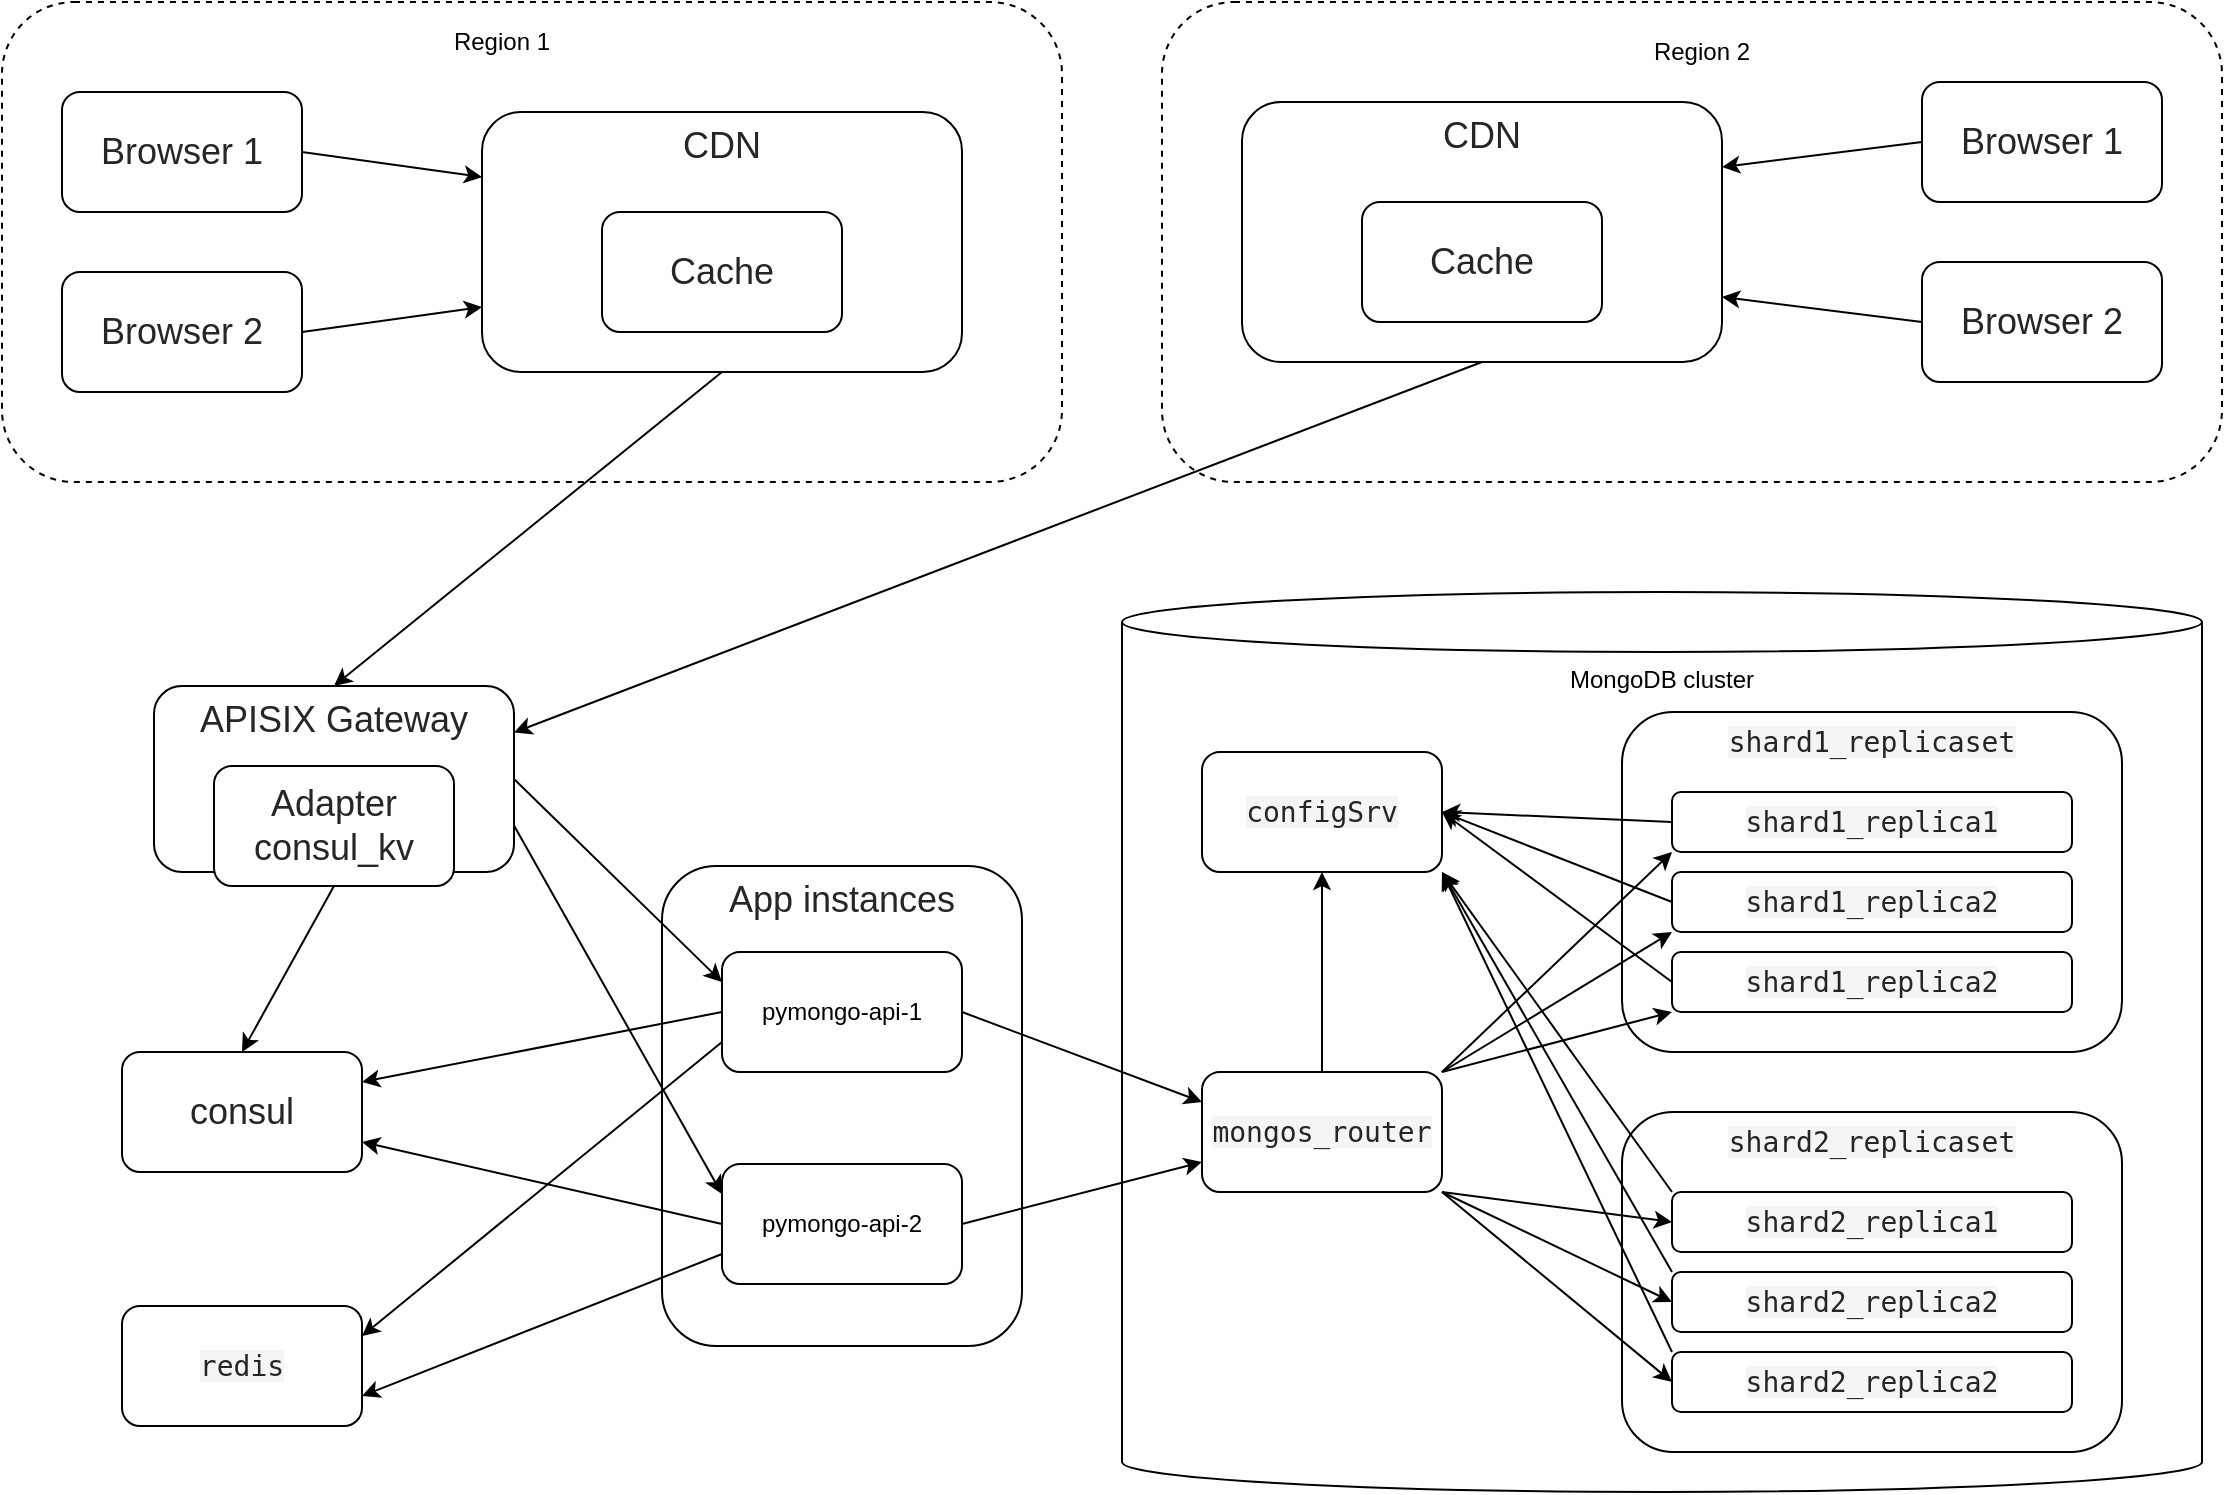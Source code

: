 <mxfile version="24.7.5">
  <diagram name="Page-1" id="-H_mtQnk-PTXWXPvYvuk">
    <mxGraphModel dx="1728" dy="1003" grid="1" gridSize="10" guides="1" tooltips="1" connect="1" arrows="1" fold="1" page="1" pageScale="1" pageWidth="1169" pageHeight="827" math="0" shadow="0">
      <root>
        <mxCell id="0" />
        <mxCell id="1" parent="0" />
        <mxCell id="dtoNTt4in4D0WKRWiqZ1-18" value="" style="rounded=1;whiteSpace=wrap;html=1;dashed=1;" vertex="1" parent="1">
          <mxGeometry x="610" y="25" width="530" height="240" as="geometry" />
        </mxCell>
        <mxCell id="dtoNTt4in4D0WKRWiqZ1-15" value="&lt;span style=&quot;color: rgba(0, 0, 0, 0.85); font-family: &amp;quot;YS Text&amp;quot;, Arial, Helvetica, sans-serif; font-size: 18px; text-align: start; white-space-collapse: preserve; background-color: rgb(255, 255, 255);&quot;&gt;App instances&lt;/span&gt;" style="rounded=1;whiteSpace=wrap;html=1;horizontal=1;verticalAlign=top;" vertex="1" parent="1">
          <mxGeometry x="360" y="457" width="180" height="240" as="geometry" />
        </mxCell>
        <mxCell id="zA23MoTUsTF4_91t8viU-2" value="MongoDB cluster" style="shape=cylinder3;whiteSpace=wrap;html=1;boundedLbl=1;backgroundOutline=1;size=15;horizontal=1;verticalAlign=top;" parent="1" vertex="1">
          <mxGeometry x="590" y="320" width="540" height="450" as="geometry" />
        </mxCell>
        <mxCell id="zA23MoTUsTF4_91t8viU-3" value="pymongo-api-2" style="rounded=1;whiteSpace=wrap;html=1;" parent="1" vertex="1">
          <mxGeometry x="390" y="606" width="120" height="60" as="geometry" />
        </mxCell>
        <mxCell id="ZYVLkI66V9kao3T13x34-1" value="&lt;span style=&quot;color: rgba(0, 0, 0, 0.85); font-family: Menlo, &amp;quot;Ubuntu Mono&amp;quot;, consolas, source-code-pro, monospace; font-size: 14px; text-align: start; white-space: pre; background-color: rgb(245, 245, 245);&quot;&gt;mongos_router&lt;/span&gt;" style="rounded=1;whiteSpace=wrap;html=1;" parent="1" vertex="1">
          <mxGeometry x="630" y="560" width="120" height="60" as="geometry" />
        </mxCell>
        <mxCell id="ZYVLkI66V9kao3T13x34-2" value="&lt;span style=&quot;color: rgba(0, 0, 0, 0.85); font-family: Menlo, &amp;quot;Ubuntu Mono&amp;quot;, consolas, source-code-pro, monospace; font-size: 14px; text-align: start; white-space: pre; background-color: rgb(245, 245, 245);&quot;&gt;configSrv&lt;/span&gt;" style="rounded=1;whiteSpace=wrap;html=1;" parent="1" vertex="1">
          <mxGeometry x="630" y="400" width="120" height="60" as="geometry" />
        </mxCell>
        <mxCell id="ZYVLkI66V9kao3T13x34-3" value="&lt;span style=&quot;color: rgba(0, 0, 0, 0.85); font-family: Menlo, &amp;quot;Ubuntu Mono&amp;quot;, consolas, source-code-pro, monospace; font-size: 14px; text-align: start; white-space: pre; background-color: rgb(245, 245, 245);&quot;&gt;shard1_replicaset&lt;/span&gt;" style="rounded=1;whiteSpace=wrap;html=1;verticalAlign=top;" parent="1" vertex="1">
          <mxGeometry x="840" y="380" width="250" height="170" as="geometry" />
        </mxCell>
        <mxCell id="ZYVLkI66V9kao3T13x34-4" value="&lt;span style=&quot;color: rgba(0, 0, 0, 0.85); font-family: Menlo, &amp;quot;Ubuntu Mono&amp;quot;, consolas, source-code-pro, monospace; font-size: 14px; text-align: start; white-space: pre; background-color: rgb(245, 245, 245);&quot;&gt;shard2_replicaset&lt;/span&gt;" style="rounded=1;whiteSpace=wrap;html=1;verticalAlign=top;" parent="1" vertex="1">
          <mxGeometry x="840" y="580" width="250" height="170" as="geometry" />
        </mxCell>
        <mxCell id="ZYVLkI66V9kao3T13x34-8" value="" style="endArrow=classic;html=1;rounded=0;entryX=0.5;entryY=1;entryDx=0;entryDy=0;exitX=0.5;exitY=0;exitDx=0;exitDy=0;" parent="1" source="ZYVLkI66V9kao3T13x34-1" target="ZYVLkI66V9kao3T13x34-2" edge="1">
          <mxGeometry width="50" height="50" relative="1" as="geometry">
            <mxPoint x="640" y="590" as="sourcePoint" />
            <mxPoint x="690" y="540" as="targetPoint" />
          </mxGeometry>
        </mxCell>
        <mxCell id="ZYVLkI66V9kao3T13x34-9" value="" style="endArrow=classic;html=1;rounded=0;entryX=1;entryY=0.5;entryDx=0;entryDy=0;exitX=0;exitY=0.5;exitDx=0;exitDy=0;" parent="1" source="N1ZLS46cr1WFMZYnZoN0-2" target="ZYVLkI66V9kao3T13x34-2" edge="1">
          <mxGeometry width="50" height="50" relative="1" as="geometry">
            <mxPoint x="640" y="590" as="sourcePoint" />
            <mxPoint x="690" y="540" as="targetPoint" />
          </mxGeometry>
        </mxCell>
        <mxCell id="ZYVLkI66V9kao3T13x34-10" value="" style="endArrow=classic;html=1;rounded=0;entryX=1;entryY=1;entryDx=0;entryDy=0;exitX=0;exitY=0;exitDx=0;exitDy=0;" parent="1" source="N1ZLS46cr1WFMZYnZoN0-5" target="ZYVLkI66V9kao3T13x34-2" edge="1">
          <mxGeometry width="50" height="50" relative="1" as="geometry">
            <mxPoint x="640" y="590" as="sourcePoint" />
            <mxPoint x="690" y="540" as="targetPoint" />
          </mxGeometry>
        </mxCell>
        <mxCell id="ZYVLkI66V9kao3T13x34-11" value="" style="endArrow=classic;html=1;rounded=0;entryX=0;entryY=1;entryDx=0;entryDy=0;exitX=1;exitY=0;exitDx=0;exitDy=0;" parent="1" source="ZYVLkI66V9kao3T13x34-1" target="N1ZLS46cr1WFMZYnZoN0-4" edge="1">
          <mxGeometry width="50" height="50" relative="1" as="geometry">
            <mxPoint x="640" y="590" as="sourcePoint" />
            <mxPoint x="690" y="540" as="targetPoint" />
          </mxGeometry>
        </mxCell>
        <mxCell id="ZYVLkI66V9kao3T13x34-12" value="" style="endArrow=classic;html=1;rounded=0;entryX=0;entryY=0.5;entryDx=0;entryDy=0;exitX=1;exitY=1;exitDx=0;exitDy=0;" parent="1" source="ZYVLkI66V9kao3T13x34-1" target="N1ZLS46cr1WFMZYnZoN0-7" edge="1">
          <mxGeometry width="50" height="50" relative="1" as="geometry">
            <mxPoint x="640" y="740" as="sourcePoint" />
            <mxPoint x="690" y="690" as="targetPoint" />
          </mxGeometry>
        </mxCell>
        <mxCell id="N1ZLS46cr1WFMZYnZoN0-2" value="&lt;span style=&quot;color: rgba(0, 0, 0, 0.85); font-family: Menlo, &amp;quot;Ubuntu Mono&amp;quot;, consolas, source-code-pro, monospace; font-size: 14px; text-align: start; white-space: pre; background-color: rgb(245, 245, 245);&quot;&gt;shard1_&lt;/span&gt;&lt;span style=&quot;color: rgba(0, 0, 0, 0.85); font-family: Menlo, &amp;quot;Ubuntu Mono&amp;quot;, consolas, source-code-pro, monospace; font-size: 14px; text-align: start; white-space: pre; background-color: rgb(245, 245, 245);&quot;&gt;replica1&lt;/span&gt;" style="rounded=1;whiteSpace=wrap;html=1;" parent="1" vertex="1">
          <mxGeometry x="865" y="420" width="200" height="30" as="geometry" />
        </mxCell>
        <mxCell id="N1ZLS46cr1WFMZYnZoN0-3" value="&lt;span style=&quot;color: rgba(0, 0, 0, 0.85); font-family: Menlo, &amp;quot;Ubuntu Mono&amp;quot;, consolas, source-code-pro, monospace; font-size: 14px; text-align: start; white-space: pre; background-color: rgb(245, 245, 245);&quot;&gt;shard1_&lt;/span&gt;&lt;span style=&quot;color: rgba(0, 0, 0, 0.85); font-family: Menlo, &amp;quot;Ubuntu Mono&amp;quot;, consolas, source-code-pro, monospace; font-size: 14px; text-align: start; white-space: pre; background-color: rgb(245, 245, 245);&quot;&gt;replica2&lt;/span&gt;" style="rounded=1;whiteSpace=wrap;html=1;" parent="1" vertex="1">
          <mxGeometry x="865" y="460" width="200" height="30" as="geometry" />
        </mxCell>
        <mxCell id="N1ZLS46cr1WFMZYnZoN0-4" value="&lt;span style=&quot;color: rgba(0, 0, 0, 0.85); font-family: Menlo, &amp;quot;Ubuntu Mono&amp;quot;, consolas, source-code-pro, monospace; font-size: 14px; text-align: start; white-space: pre; background-color: rgb(245, 245, 245);&quot;&gt;shard1_&lt;/span&gt;&lt;span style=&quot;color: rgba(0, 0, 0, 0.85); font-family: Menlo, &amp;quot;Ubuntu Mono&amp;quot;, consolas, source-code-pro, monospace; font-size: 14px; text-align: start; white-space: pre; background-color: rgb(245, 245, 245);&quot;&gt;replica2&lt;/span&gt;" style="rounded=1;whiteSpace=wrap;html=1;" parent="1" vertex="1">
          <mxGeometry x="865" y="500" width="200" height="30" as="geometry" />
        </mxCell>
        <mxCell id="N1ZLS46cr1WFMZYnZoN0-5" value="&lt;span style=&quot;color: rgba(0, 0, 0, 0.85); font-family: Menlo, &amp;quot;Ubuntu Mono&amp;quot;, consolas, source-code-pro, monospace; font-size: 14px; text-align: start; white-space: pre; background-color: rgb(245, 245, 245);&quot;&gt;shard2_&lt;/span&gt;&lt;span style=&quot;color: rgba(0, 0, 0, 0.85); font-family: Menlo, &amp;quot;Ubuntu Mono&amp;quot;, consolas, source-code-pro, monospace; font-size: 14px; text-align: start; white-space: pre; background-color: rgb(245, 245, 245);&quot;&gt;replica1&lt;/span&gt;" style="rounded=1;whiteSpace=wrap;html=1;" parent="1" vertex="1">
          <mxGeometry x="865" y="620" width="200" height="30" as="geometry" />
        </mxCell>
        <mxCell id="N1ZLS46cr1WFMZYnZoN0-6" value="&lt;span style=&quot;color: rgba(0, 0, 0, 0.85); font-family: Menlo, &amp;quot;Ubuntu Mono&amp;quot;, consolas, source-code-pro, monospace; font-size: 14px; text-align: start; white-space: pre; background-color: rgb(245, 245, 245);&quot;&gt;shard2_&lt;/span&gt;&lt;span style=&quot;color: rgba(0, 0, 0, 0.85); font-family: Menlo, &amp;quot;Ubuntu Mono&amp;quot;, consolas, source-code-pro, monospace; font-size: 14px; text-align: start; white-space: pre; background-color: rgb(245, 245, 245);&quot;&gt;replica2&lt;/span&gt;" style="rounded=1;whiteSpace=wrap;html=1;" parent="1" vertex="1">
          <mxGeometry x="865" y="660" width="200" height="30" as="geometry" />
        </mxCell>
        <mxCell id="N1ZLS46cr1WFMZYnZoN0-7" value="&lt;span style=&quot;color: rgba(0, 0, 0, 0.85); font-family: Menlo, &amp;quot;Ubuntu Mono&amp;quot;, consolas, source-code-pro, monospace; font-size: 14px; text-align: start; white-space: pre; background-color: rgb(245, 245, 245);&quot;&gt;shard2_&lt;/span&gt;&lt;span style=&quot;color: rgba(0, 0, 0, 0.85); font-family: Menlo, &amp;quot;Ubuntu Mono&amp;quot;, consolas, source-code-pro, monospace; font-size: 14px; text-align: start; white-space: pre; background-color: rgb(245, 245, 245);&quot;&gt;replica2&lt;/span&gt;" style="rounded=1;whiteSpace=wrap;html=1;" parent="1" vertex="1">
          <mxGeometry x="865" y="700" width="200" height="30" as="geometry" />
        </mxCell>
        <mxCell id="N1ZLS46cr1WFMZYnZoN0-8" value="" style="endArrow=classic;html=1;rounded=0;entryX=1;entryY=0.5;entryDx=0;entryDy=0;exitX=0;exitY=0.5;exitDx=0;exitDy=0;" parent="1" source="N1ZLS46cr1WFMZYnZoN0-3" target="ZYVLkI66V9kao3T13x34-2" edge="1">
          <mxGeometry width="50" height="50" relative="1" as="geometry">
            <mxPoint x="875" y="445" as="sourcePoint" />
            <mxPoint x="760" y="440" as="targetPoint" />
          </mxGeometry>
        </mxCell>
        <mxCell id="N1ZLS46cr1WFMZYnZoN0-9" value="" style="endArrow=classic;html=1;rounded=0;entryX=1;entryY=0.5;entryDx=0;entryDy=0;exitX=0;exitY=0.5;exitDx=0;exitDy=0;" parent="1" source="N1ZLS46cr1WFMZYnZoN0-4" target="ZYVLkI66V9kao3T13x34-2" edge="1">
          <mxGeometry width="50" height="50" relative="1" as="geometry">
            <mxPoint x="875" y="485" as="sourcePoint" />
            <mxPoint x="760" y="440" as="targetPoint" />
          </mxGeometry>
        </mxCell>
        <mxCell id="N1ZLS46cr1WFMZYnZoN0-10" value="" style="endArrow=classic;html=1;rounded=0;entryX=0;entryY=0.5;entryDx=0;entryDy=0;exitX=1;exitY=1;exitDx=0;exitDy=0;" parent="1" source="ZYVLkI66V9kao3T13x34-1" target="N1ZLS46cr1WFMZYnZoN0-6" edge="1">
          <mxGeometry width="50" height="50" relative="1" as="geometry">
            <mxPoint x="760" y="710" as="sourcePoint" />
            <mxPoint x="875" y="725" as="targetPoint" />
          </mxGeometry>
        </mxCell>
        <mxCell id="N1ZLS46cr1WFMZYnZoN0-11" value="" style="endArrow=classic;html=1;rounded=0;entryX=0;entryY=0.5;entryDx=0;entryDy=0;exitX=1;exitY=1;exitDx=0;exitDy=0;" parent="1" source="ZYVLkI66V9kao3T13x34-1" target="N1ZLS46cr1WFMZYnZoN0-5" edge="1">
          <mxGeometry width="50" height="50" relative="1" as="geometry">
            <mxPoint x="760" y="710" as="sourcePoint" />
            <mxPoint x="875" y="685" as="targetPoint" />
          </mxGeometry>
        </mxCell>
        <mxCell id="N1ZLS46cr1WFMZYnZoN0-12" value="" style="endArrow=classic;html=1;rounded=0;entryX=0;entryY=1;entryDx=0;entryDy=0;exitX=1;exitY=0;exitDx=0;exitDy=0;" parent="1" source="ZYVLkI66V9kao3T13x34-1" target="N1ZLS46cr1WFMZYnZoN0-3" edge="1">
          <mxGeometry width="50" height="50" relative="1" as="geometry">
            <mxPoint x="760" y="680" as="sourcePoint" />
            <mxPoint x="875" y="525" as="targetPoint" />
          </mxGeometry>
        </mxCell>
        <mxCell id="N1ZLS46cr1WFMZYnZoN0-13" value="" style="endArrow=classic;html=1;rounded=0;entryX=0;entryY=1;entryDx=0;entryDy=0;exitX=1;exitY=0;exitDx=0;exitDy=0;" parent="1" source="ZYVLkI66V9kao3T13x34-1" target="N1ZLS46cr1WFMZYnZoN0-2" edge="1">
          <mxGeometry width="50" height="50" relative="1" as="geometry">
            <mxPoint x="760" y="680" as="sourcePoint" />
            <mxPoint x="875" y="500" as="targetPoint" />
          </mxGeometry>
        </mxCell>
        <mxCell id="N1ZLS46cr1WFMZYnZoN0-14" value="" style="endArrow=classic;html=1;rounded=0;entryX=1;entryY=1;entryDx=0;entryDy=0;exitX=0;exitY=0;exitDx=0;exitDy=0;" parent="1" source="N1ZLS46cr1WFMZYnZoN0-6" target="ZYVLkI66V9kao3T13x34-2" edge="1">
          <mxGeometry width="50" height="50" relative="1" as="geometry">
            <mxPoint x="875" y="645" as="sourcePoint" />
            <mxPoint x="760" y="470" as="targetPoint" />
          </mxGeometry>
        </mxCell>
        <mxCell id="N1ZLS46cr1WFMZYnZoN0-15" value="" style="endArrow=classic;html=1;rounded=0;entryX=1;entryY=1;entryDx=0;entryDy=0;exitX=0;exitY=0;exitDx=0;exitDy=0;" parent="1" source="N1ZLS46cr1WFMZYnZoN0-7" target="ZYVLkI66V9kao3T13x34-2" edge="1">
          <mxGeometry width="50" height="50" relative="1" as="geometry">
            <mxPoint x="875" y="670" as="sourcePoint" />
            <mxPoint x="760" y="470" as="targetPoint" />
          </mxGeometry>
        </mxCell>
        <mxCell id="lQi4XGAi-LDS-hlgQmVx-8" value="" style="endArrow=classic;html=1;rounded=0;exitX=0;exitY=0.75;exitDx=0;exitDy=0;entryX=1;entryY=0.75;entryDx=0;entryDy=0;" parent="1" source="zA23MoTUsTF4_91t8viU-3" target="lQi4XGAi-LDS-hlgQmVx-9" edge="1">
          <mxGeometry width="50" height="50" relative="1" as="geometry">
            <mxPoint x="580" y="605" as="sourcePoint" />
            <mxPoint x="630" y="555" as="targetPoint" />
            <Array as="points" />
          </mxGeometry>
        </mxCell>
        <mxCell id="lQi4XGAi-LDS-hlgQmVx-9" value="&lt;span style=&quot;color: rgba(0, 0, 0, 0.85); font-family: Menlo, &amp;quot;Ubuntu Mono&amp;quot;, consolas, source-code-pro, monospace; font-size: 14px; text-align: start; white-space: pre; background-color: rgb(245, 245, 245);&quot;&gt;redis&lt;/span&gt;" style="rounded=1;whiteSpace=wrap;html=1;" parent="1" vertex="1">
          <mxGeometry x="90" y="677" width="120" height="60" as="geometry" />
        </mxCell>
        <mxCell id="dtoNTt4in4D0WKRWiqZ1-1" value="&lt;span style=&quot;color: rgba(0, 0, 0, 0.85); font-family: &amp;quot;YS Text&amp;quot;, Arial, Helvetica, sans-serif; font-size: 18px; text-align: start; white-space-collapse: preserve; background-color: rgb(255, 255, 255);&quot;&gt;APISIX Gateway&lt;/span&gt;" style="rounded=1;whiteSpace=wrap;html=1;horizontal=1;verticalAlign=top;" vertex="1" parent="1">
          <mxGeometry x="106" y="367" width="180" height="93" as="geometry" />
        </mxCell>
        <mxCell id="dtoNTt4in4D0WKRWiqZ1-2" value="pymongo-api-1" style="rounded=1;whiteSpace=wrap;html=1;" vertex="1" parent="1">
          <mxGeometry x="390" y="500" width="120" height="60" as="geometry" />
        </mxCell>
        <mxCell id="dtoNTt4in4D0WKRWiqZ1-3" value="" style="endArrow=classic;html=1;rounded=0;exitX=1;exitY=0.5;exitDx=0;exitDy=0;entryX=0;entryY=0.25;entryDx=0;entryDy=0;" edge="1" parent="1" source="dtoNTt4in4D0WKRWiqZ1-2" target="ZYVLkI66V9kao3T13x34-1">
          <mxGeometry width="50" height="50" relative="1" as="geometry">
            <mxPoint x="570" y="717" as="sourcePoint" />
            <mxPoint x="620" y="667" as="targetPoint" />
          </mxGeometry>
        </mxCell>
        <mxCell id="dtoNTt4in4D0WKRWiqZ1-4" value="" style="endArrow=classic;html=1;rounded=0;exitX=1;exitY=0.5;exitDx=0;exitDy=0;entryX=0;entryY=0.75;entryDx=0;entryDy=0;" edge="1" parent="1" source="zA23MoTUsTF4_91t8viU-3" target="ZYVLkI66V9kao3T13x34-1">
          <mxGeometry width="50" height="50" relative="1" as="geometry">
            <mxPoint x="570" y="717" as="sourcePoint" />
            <mxPoint x="620" y="667" as="targetPoint" />
          </mxGeometry>
        </mxCell>
        <mxCell id="dtoNTt4in4D0WKRWiqZ1-5" value="" style="endArrow=classic;html=1;rounded=0;entryX=1;entryY=0.25;entryDx=0;entryDy=0;exitX=0;exitY=0.75;exitDx=0;exitDy=0;" edge="1" parent="1" source="dtoNTt4in4D0WKRWiqZ1-2" target="lQi4XGAi-LDS-hlgQmVx-9">
          <mxGeometry width="50" height="50" relative="1" as="geometry">
            <mxPoint x="570" y="586" as="sourcePoint" />
            <mxPoint x="620" y="536" as="targetPoint" />
          </mxGeometry>
        </mxCell>
        <mxCell id="dtoNTt4in4D0WKRWiqZ1-6" value="" style="endArrow=classic;html=1;rounded=0;exitX=1;exitY=0.5;exitDx=0;exitDy=0;entryX=0;entryY=0.25;entryDx=0;entryDy=0;" edge="1" parent="1" source="dtoNTt4in4D0WKRWiqZ1-1" target="dtoNTt4in4D0WKRWiqZ1-2">
          <mxGeometry width="50" height="50" relative="1" as="geometry">
            <mxPoint x="570" y="446" as="sourcePoint" />
            <mxPoint x="620" y="396" as="targetPoint" />
          </mxGeometry>
        </mxCell>
        <mxCell id="dtoNTt4in4D0WKRWiqZ1-7" value="" style="endArrow=classic;html=1;rounded=0;entryX=0;entryY=0.25;entryDx=0;entryDy=0;exitX=1;exitY=0.75;exitDx=0;exitDy=0;" edge="1" parent="1" source="dtoNTt4in4D0WKRWiqZ1-1" target="zA23MoTUsTF4_91t8viU-3">
          <mxGeometry width="50" height="50" relative="1" as="geometry">
            <mxPoint x="290" y="487" as="sourcePoint" />
            <mxPoint x="620" y="396" as="targetPoint" />
          </mxGeometry>
        </mxCell>
        <mxCell id="dtoNTt4in4D0WKRWiqZ1-9" value="" style="endArrow=classic;html=1;rounded=0;exitX=0.5;exitY=1;exitDx=0;exitDy=0;entryX=1;entryY=0.25;entryDx=0;entryDy=0;" edge="1" parent="1" source="dtoNTt4in4D0WKRWiqZ1-16" target="dtoNTt4in4D0WKRWiqZ1-1">
          <mxGeometry width="50" height="50" relative="1" as="geometry">
            <mxPoint x="196" y="260" as="sourcePoint" />
            <mxPoint x="516" y="411" as="targetPoint" />
          </mxGeometry>
        </mxCell>
        <mxCell id="dtoNTt4in4D0WKRWiqZ1-10" value="&lt;span style=&quot;color: rgba(0, 0, 0, 0.85); font-family: &amp;quot;YS Text&amp;quot;, Arial, Helvetica, sans-serif; font-size: 18px; text-align: start; white-space-collapse: preserve; background-color: rgb(255, 255, 255);&quot;&gt;Adapter consul_kv&lt;/span&gt;" style="rounded=1;whiteSpace=wrap;html=1;" vertex="1" parent="1">
          <mxGeometry x="136" y="407" width="120" height="60" as="geometry" />
        </mxCell>
        <mxCell id="dtoNTt4in4D0WKRWiqZ1-11" value="&lt;span style=&quot;color: rgba(0, 0, 0, 0.85); font-family: &amp;quot;YS Text&amp;quot;, Arial, Helvetica, sans-serif; font-size: 18px; text-align: start; white-space-collapse: preserve; background-color: rgb(255, 255, 255);&quot;&gt;consul&lt;/span&gt;" style="rounded=1;whiteSpace=wrap;html=1;" vertex="1" parent="1">
          <mxGeometry x="90" y="550" width="120" height="60" as="geometry" />
        </mxCell>
        <mxCell id="dtoNTt4in4D0WKRWiqZ1-12" value="" style="endArrow=classic;html=1;rounded=0;entryX=0.5;entryY=0;entryDx=0;entryDy=0;exitX=0.5;exitY=1;exitDx=0;exitDy=0;" edge="1" parent="1" source="dtoNTt4in4D0WKRWiqZ1-10" target="dtoNTt4in4D0WKRWiqZ1-11">
          <mxGeometry width="50" height="50" relative="1" as="geometry">
            <mxPoint x="570" y="446" as="sourcePoint" />
            <mxPoint x="620" y="396" as="targetPoint" />
          </mxGeometry>
        </mxCell>
        <mxCell id="dtoNTt4in4D0WKRWiqZ1-13" value="" style="endArrow=classic;html=1;rounded=0;entryX=1;entryY=0.25;entryDx=0;entryDy=0;exitX=0;exitY=0.5;exitDx=0;exitDy=0;" edge="1" parent="1" source="dtoNTt4in4D0WKRWiqZ1-2" target="dtoNTt4in4D0WKRWiqZ1-11">
          <mxGeometry width="50" height="50" relative="1" as="geometry">
            <mxPoint x="280" y="516" as="sourcePoint" />
            <mxPoint x="330" y="466" as="targetPoint" />
          </mxGeometry>
        </mxCell>
        <mxCell id="dtoNTt4in4D0WKRWiqZ1-14" value="" style="endArrow=classic;html=1;rounded=0;exitX=0;exitY=0.5;exitDx=0;exitDy=0;entryX=1;entryY=0.75;entryDx=0;entryDy=0;" edge="1" parent="1" source="zA23MoTUsTF4_91t8viU-3" target="dtoNTt4in4D0WKRWiqZ1-11">
          <mxGeometry width="50" height="50" relative="1" as="geometry">
            <mxPoint x="280" y="516" as="sourcePoint" />
            <mxPoint x="330" y="466" as="targetPoint" />
          </mxGeometry>
        </mxCell>
        <mxCell id="dtoNTt4in4D0WKRWiqZ1-16" value="&lt;span style=&quot;color: rgba(0, 0, 0, 0.85); font-family: &amp;quot;YS Text&amp;quot;, Arial, Helvetica, sans-serif; font-size: 18px; text-align: start; white-space-collapse: preserve; background-color: rgb(255, 255, 255);&quot;&gt;CDN&lt;/span&gt;" style="rounded=1;whiteSpace=wrap;html=1;verticalAlign=top;" vertex="1" parent="1">
          <mxGeometry x="650" y="75" width="240" height="130" as="geometry" />
        </mxCell>
        <mxCell id="dtoNTt4in4D0WKRWiqZ1-17" value="&lt;span style=&quot;color: rgba(0, 0, 0, 0.85); font-family: &amp;quot;YS Text&amp;quot;, Arial, Helvetica, sans-serif; font-size: 18px; text-align: start; white-space-collapse: preserve; background-color: rgb(255, 255, 255);&quot;&gt;Cache&lt;/span&gt;" style="rounded=1;whiteSpace=wrap;html=1;" vertex="1" parent="1">
          <mxGeometry x="710" y="125" width="120" height="60" as="geometry" />
        </mxCell>
        <mxCell id="dtoNTt4in4D0WKRWiqZ1-19" value="&lt;span style=&quot;color: rgba(0, 0, 0, 0.85); font-family: &amp;quot;YS Text&amp;quot;, Arial, Helvetica, sans-serif; font-size: 18px; text-align: start; white-space-collapse: preserve; background-color: rgb(255, 255, 255);&quot;&gt;Browser 1&lt;/span&gt;" style="rounded=1;whiteSpace=wrap;html=1;" vertex="1" parent="1">
          <mxGeometry x="990" y="65" width="120" height="60" as="geometry" />
        </mxCell>
        <mxCell id="dtoNTt4in4D0WKRWiqZ1-20" value="Region 2" style="text;strokeColor=none;align=center;fillColor=none;html=1;verticalAlign=middle;whiteSpace=wrap;rounded=0;" vertex="1" parent="1">
          <mxGeometry x="850" y="35" width="60" height="30" as="geometry" />
        </mxCell>
        <mxCell id="dtoNTt4in4D0WKRWiqZ1-21" value="&lt;span style=&quot;color: rgba(0, 0, 0, 0.85); font-family: &amp;quot;YS Text&amp;quot;, Arial, Helvetica, sans-serif; font-size: 18px; text-align: start; white-space-collapse: preserve; background-color: rgb(255, 255, 255);&quot;&gt;Browser 2&lt;/span&gt;" style="rounded=1;whiteSpace=wrap;html=1;" vertex="1" parent="1">
          <mxGeometry x="990" y="155" width="120" height="60" as="geometry" />
        </mxCell>
        <mxCell id="dtoNTt4in4D0WKRWiqZ1-22" value="" style="endArrow=classic;html=1;rounded=0;entryX=1;entryY=0.25;entryDx=0;entryDy=0;exitX=0;exitY=0.5;exitDx=0;exitDy=0;" edge="1" parent="1" source="dtoNTt4in4D0WKRWiqZ1-19" target="dtoNTt4in4D0WKRWiqZ1-16">
          <mxGeometry width="50" height="50" relative="1" as="geometry">
            <mxPoint x="490" y="455" as="sourcePoint" />
            <mxPoint x="540" y="405" as="targetPoint" />
          </mxGeometry>
        </mxCell>
        <mxCell id="dtoNTt4in4D0WKRWiqZ1-23" value="" style="endArrow=classic;html=1;rounded=0;exitX=0;exitY=0.5;exitDx=0;exitDy=0;entryX=1;entryY=0.75;entryDx=0;entryDy=0;" edge="1" parent="1" source="dtoNTt4in4D0WKRWiqZ1-21" target="dtoNTt4in4D0WKRWiqZ1-16">
          <mxGeometry width="50" height="50" relative="1" as="geometry">
            <mxPoint x="890" y="215" as="sourcePoint" />
            <mxPoint x="940" y="165" as="targetPoint" />
          </mxGeometry>
        </mxCell>
        <mxCell id="dtoNTt4in4D0WKRWiqZ1-24" value="" style="rounded=1;whiteSpace=wrap;html=1;dashed=1;" vertex="1" parent="1">
          <mxGeometry x="30" y="25" width="530" height="240" as="geometry" />
        </mxCell>
        <mxCell id="dtoNTt4in4D0WKRWiqZ1-25" value="&lt;span style=&quot;color: rgba(0, 0, 0, 0.85); font-family: &amp;quot;YS Text&amp;quot;, Arial, Helvetica, sans-serif; font-size: 18px; text-align: start; white-space-collapse: preserve; background-color: rgb(255, 255, 255);&quot;&gt;CDN&lt;/span&gt;" style="rounded=1;whiteSpace=wrap;html=1;verticalAlign=top;" vertex="1" parent="1">
          <mxGeometry x="270" y="80" width="240" height="130" as="geometry" />
        </mxCell>
        <mxCell id="dtoNTt4in4D0WKRWiqZ1-26" value="&lt;span style=&quot;color: rgba(0, 0, 0, 0.85); font-family: &amp;quot;YS Text&amp;quot;, Arial, Helvetica, sans-serif; font-size: 18px; text-align: start; white-space-collapse: preserve; background-color: rgb(255, 255, 255);&quot;&gt;Cache&lt;/span&gt;" style="rounded=1;whiteSpace=wrap;html=1;" vertex="1" parent="1">
          <mxGeometry x="330" y="130" width="120" height="60" as="geometry" />
        </mxCell>
        <mxCell id="dtoNTt4in4D0WKRWiqZ1-27" value="&lt;span style=&quot;color: rgba(0, 0, 0, 0.85); font-family: &amp;quot;YS Text&amp;quot;, Arial, Helvetica, sans-serif; font-size: 18px; text-align: start; white-space-collapse: preserve; background-color: rgb(255, 255, 255);&quot;&gt;Browser 1&lt;/span&gt;" style="rounded=1;whiteSpace=wrap;html=1;" vertex="1" parent="1">
          <mxGeometry x="60" y="70" width="120" height="60" as="geometry" />
        </mxCell>
        <mxCell id="dtoNTt4in4D0WKRWiqZ1-28" value="Region 1" style="text;strokeColor=none;align=center;fillColor=none;html=1;verticalAlign=middle;whiteSpace=wrap;rounded=0;" vertex="1" parent="1">
          <mxGeometry x="250" y="30" width="60" height="30" as="geometry" />
        </mxCell>
        <mxCell id="dtoNTt4in4D0WKRWiqZ1-29" value="&lt;span style=&quot;color: rgba(0, 0, 0, 0.85); font-family: &amp;quot;YS Text&amp;quot;, Arial, Helvetica, sans-serif; font-size: 18px; text-align: start; white-space-collapse: preserve; background-color: rgb(255, 255, 255);&quot;&gt;Browser 2&lt;/span&gt;" style="rounded=1;whiteSpace=wrap;html=1;" vertex="1" parent="1">
          <mxGeometry x="60" y="160" width="120" height="60" as="geometry" />
        </mxCell>
        <mxCell id="dtoNTt4in4D0WKRWiqZ1-30" value="" style="endArrow=classic;html=1;rounded=0;entryX=0;entryY=0.25;entryDx=0;entryDy=0;exitX=1;exitY=0.5;exitDx=0;exitDy=0;" edge="1" parent="1" source="dtoNTt4in4D0WKRWiqZ1-27" target="dtoNTt4in4D0WKRWiqZ1-25">
          <mxGeometry width="50" height="50" relative="1" as="geometry">
            <mxPoint x="-90" y="455" as="sourcePoint" />
            <mxPoint x="-40" y="405" as="targetPoint" />
          </mxGeometry>
        </mxCell>
        <mxCell id="dtoNTt4in4D0WKRWiqZ1-31" value="" style="endArrow=classic;html=1;rounded=0;exitX=1;exitY=0.5;exitDx=0;exitDy=0;entryX=0;entryY=0.75;entryDx=0;entryDy=0;" edge="1" parent="1" source="dtoNTt4in4D0WKRWiqZ1-29" target="dtoNTt4in4D0WKRWiqZ1-25">
          <mxGeometry width="50" height="50" relative="1" as="geometry">
            <mxPoint x="310" y="215" as="sourcePoint" />
            <mxPoint x="360" y="165" as="targetPoint" />
          </mxGeometry>
        </mxCell>
        <mxCell id="dtoNTt4in4D0WKRWiqZ1-32" value="" style="endArrow=classic;html=1;rounded=0;entryX=0.5;entryY=0;entryDx=0;entryDy=0;exitX=0.5;exitY=1;exitDx=0;exitDy=0;" edge="1" parent="1" source="dtoNTt4in4D0WKRWiqZ1-25" target="dtoNTt4in4D0WKRWiqZ1-1">
          <mxGeometry width="50" height="50" relative="1" as="geometry">
            <mxPoint x="580" y="360" as="sourcePoint" />
            <mxPoint x="630" y="310" as="targetPoint" />
          </mxGeometry>
        </mxCell>
      </root>
    </mxGraphModel>
  </diagram>
</mxfile>
